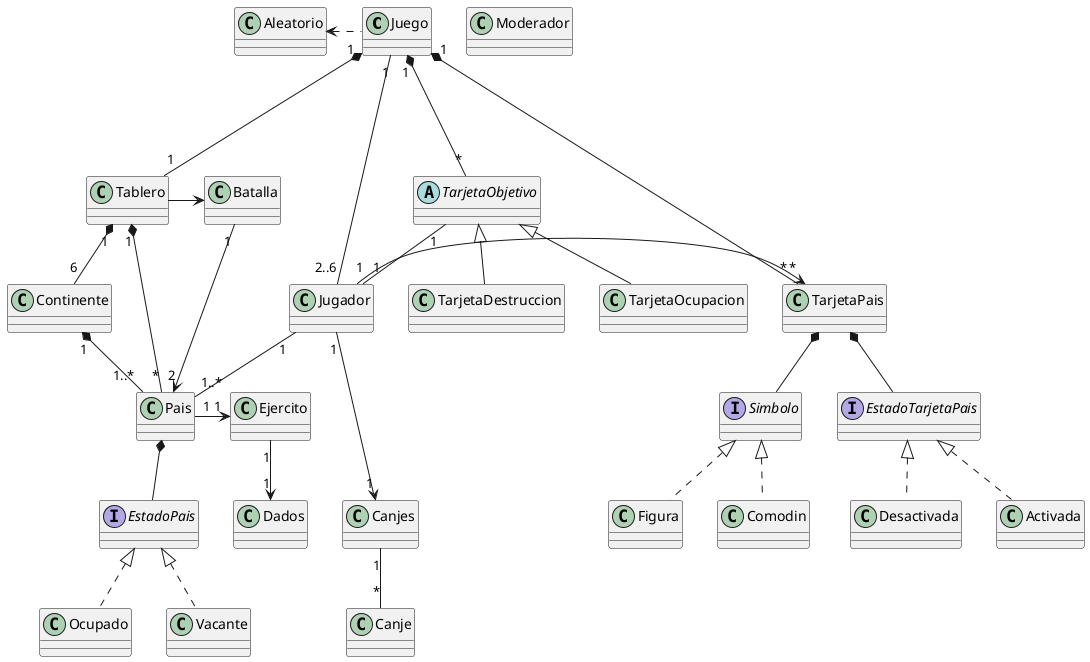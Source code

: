 @startuml

Juego "1" *-- "1" Tablero
Juego "1" -- "2..6" Jugador
Juego "1" *-- "*" TarjetaPais
Juego "1" *--- "*" TarjetaObjetivo
Aleatorio <. Juego

Tablero "1" *-- "6" Continente
Tablero "1" *-- "*" Pais
Continente "1" *-- "1..*" Pais

Jugador "1" -- "1..*" Pais
Jugador "1" -> "*" TarjetaPais

Interface EstadoTarjetaPais
Interface Simbolo

TarjetaPais *-- EstadoTarjetaPais
EstadoTarjetaPais <|.. Activada
EstadoTarjetaPais <|.. Desactivada

TarjetaPais *-- Simbolo
Simbolo <|.. Comodin
Simbolo <|.. Figura

TarjetaObjetivo <|-- TarjetaDestruccion
TarjetaObjetivo <|-- TarjetaOcupacion
TarjetaObjetivo "1" -- "1" Jugador

Ejercito "1" --> "1" "Dados"
Jugador "1" ---> "1" Canjes
Canjes "1" -- "*" Canje

Pais "1" -> "1" Ejercito
Tablero -> Batalla
Batalla "1" --> "2" Pais

Pais *-- EstadoPais
EstadoPais <|.. Vacante
EstadoPais <|.. Ocupado


class Aleatorio {

}

class Batalla {

}

class Continente {

}

class Dados {

}

class Ejercito {

}

class Juego {

}

class Jugador {

}

class Moderador {

}

class Tablero {
}

class Activada {

}

class Comodin {
}

class Desactivada {
}

interface EstadoTarjetaPais {
}

class Figura {

}

interface Simbolo {

}

class TarjetaPais {

}

class TarjetaDestruccion {

}

abstract class TarjetaObjetivo {

}

class TarjetaOcupacion {

}

interface EstadoPais {
}

class Ocupado {

}

class Pais {

}

class Vacante {

}

class Canje {

}

class Canjes {

}

@enduml
